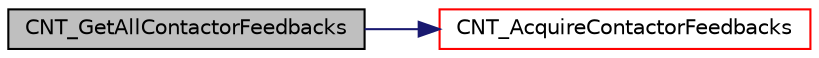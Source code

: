 digraph "CNT_GetAllContactorFeedbacks"
{
  edge [fontname="Helvetica",fontsize="10",labelfontname="Helvetica",labelfontsize="10"];
  node [fontname="Helvetica",fontsize="10",shape=record];
  rankdir="LR";
  Node24 [label="CNT_GetAllContactorFeedbacks",height=0.2,width=0.4,color="black", fillcolor="grey75", style="filled", fontcolor="black"];
  Node24 -> Node25 [color="midnightblue",fontsize="10",style="solid",fontname="Helvetica"];
  Node25 [label="CNT_AcquireContactorFeedbacks",height=0.2,width=0.4,color="red", fillcolor="white", style="filled",URL="$contactor_8c.html#a32aa75d6d86a1b3170762c98273be295",tooltip="Reads the feedback pins of all contactors and updates the contactors_cfg[] array with their current s..."];
}
